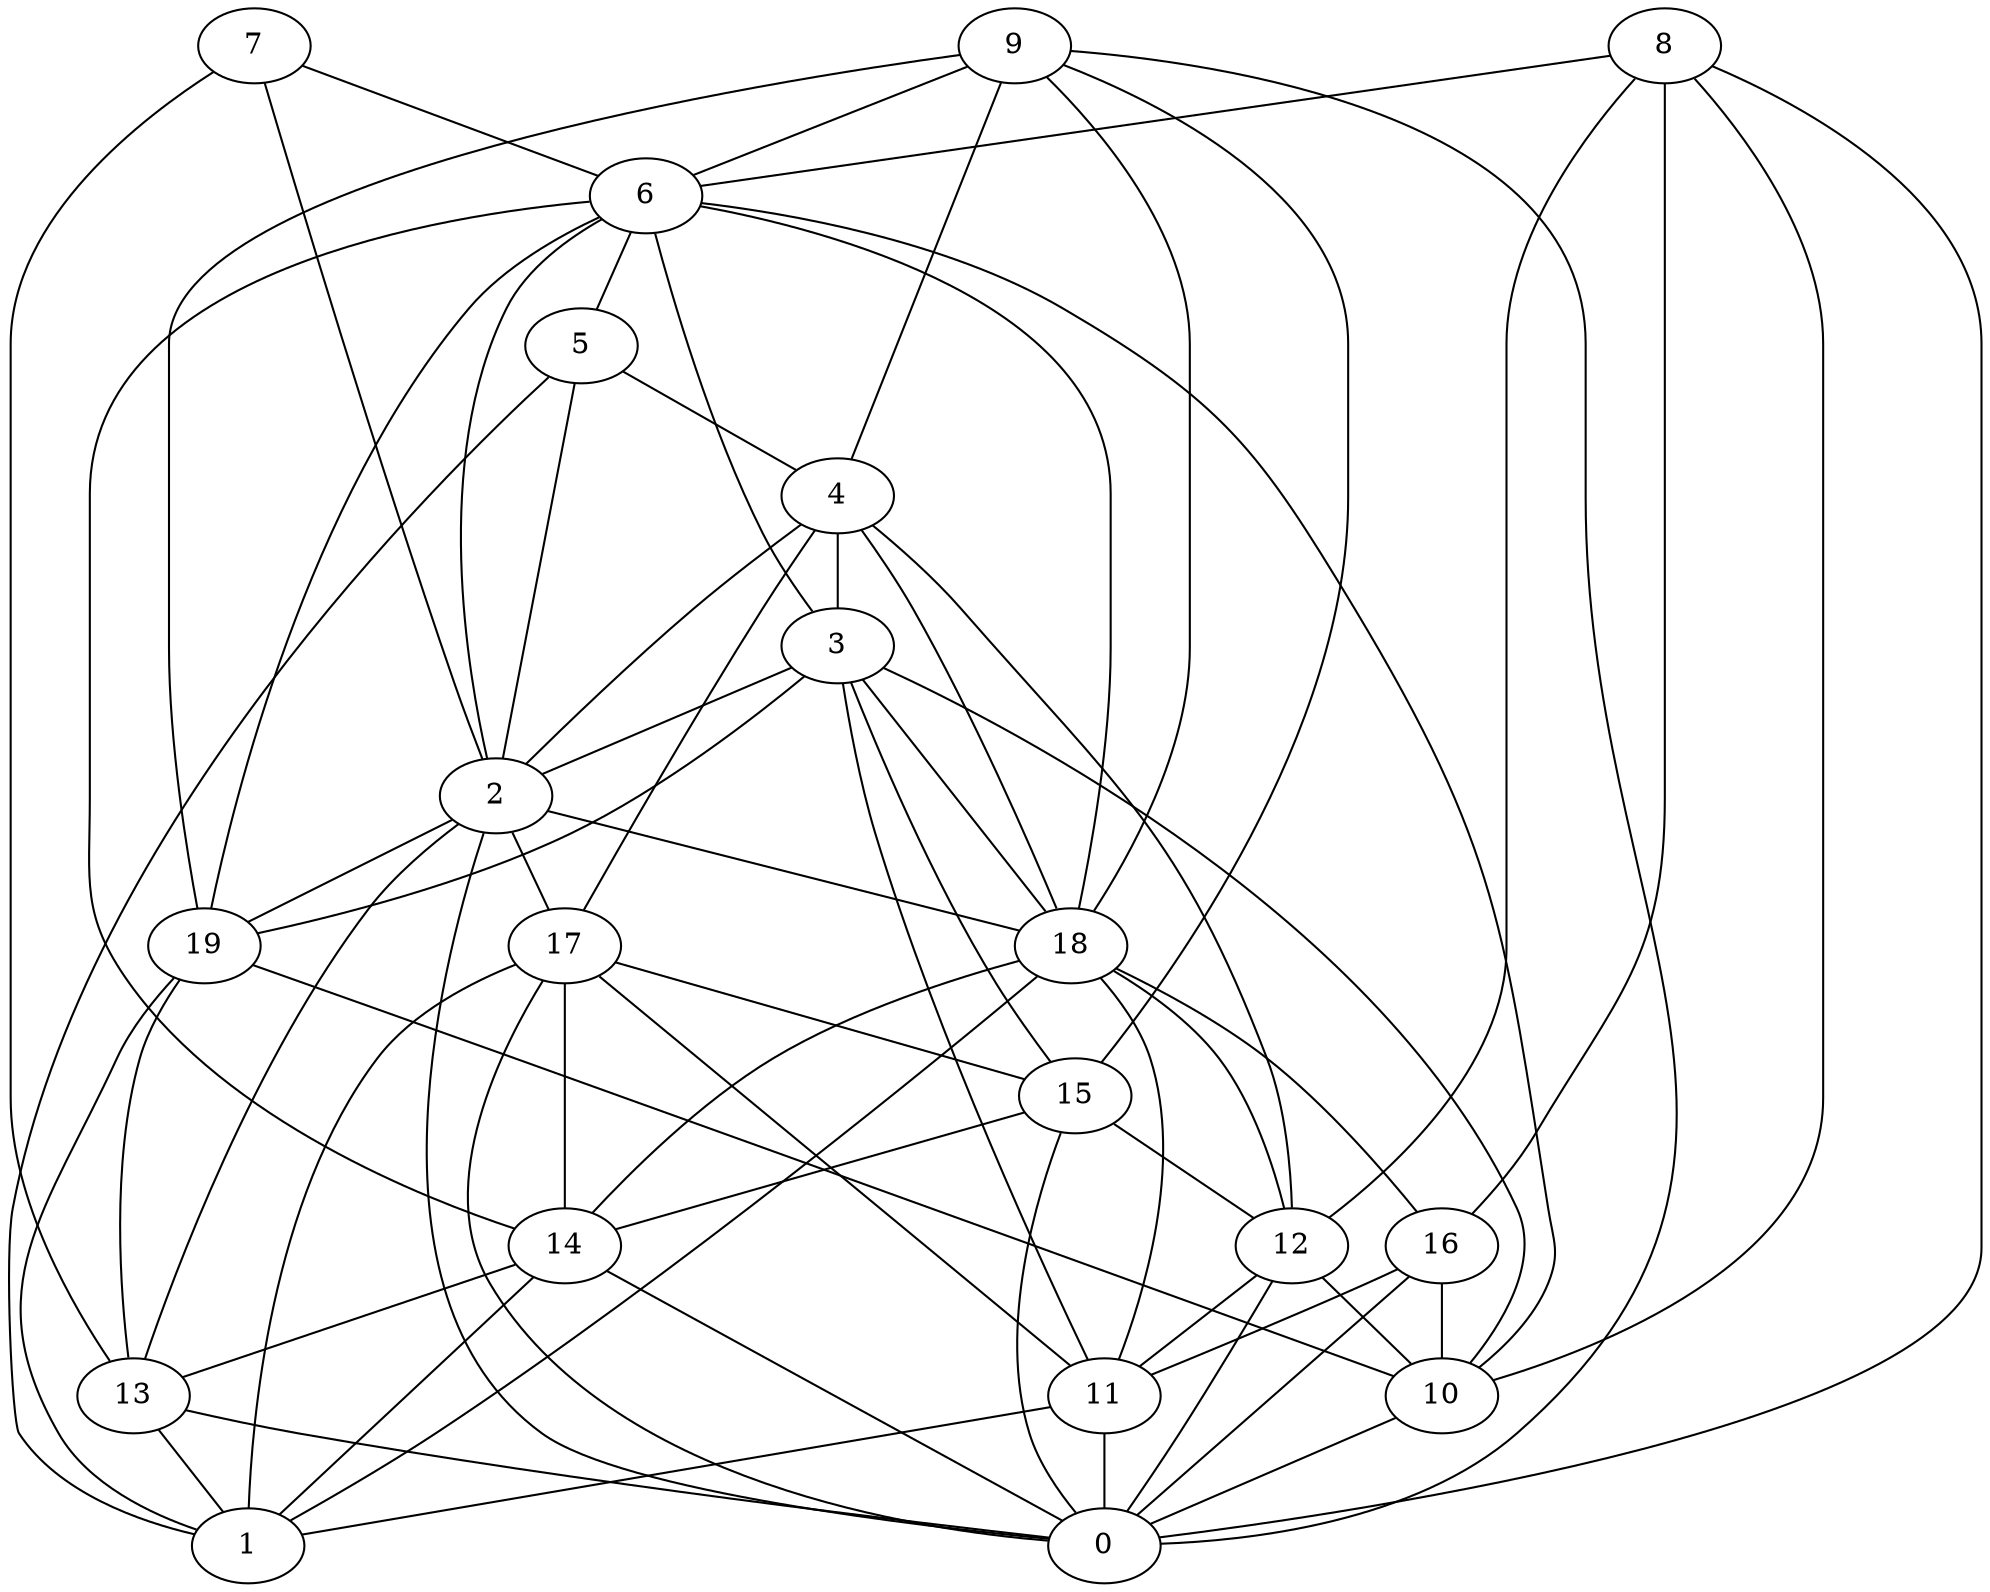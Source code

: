 digraph GG_graph {

subgraph G_graph {
edge [color = black]
"2" -> "19" [dir = none]
"2" -> "18" [dir = none]
"2" -> "13" [dir = none]
"15" -> "14" [dir = none]
"15" -> "12" [dir = none]
"8" -> "0" [dir = none]
"8" -> "12" [dir = none]
"12" -> "10" [dir = none]
"12" -> "11" [dir = none]
"5" -> "2" [dir = none]
"5" -> "1" [dir = none]
"11" -> "0" [dir = none]
"18" -> "12" [dir = none]
"18" -> "11" [dir = none]
"18" -> "14" [dir = none]
"14" -> "1" [dir = none]
"14" -> "13" [dir = none]
"14" -> "0" [dir = none]
"10" -> "0" [dir = none]
"7" -> "13" [dir = none]
"7" -> "2" [dir = none]
"17" -> "1" [dir = none]
"17" -> "11" [dir = none]
"17" -> "14" [dir = none]
"9" -> "15" [dir = none]
"9" -> "4" [dir = none]
"4" -> "2" [dir = none]
"4" -> "12" [dir = none]
"19" -> "13" [dir = none]
"19" -> "1" [dir = none]
"6" -> "14" [dir = none]
"6" -> "18" [dir = none]
"3" -> "10" [dir = none]
"3" -> "18" [dir = none]
"3" -> "2" [dir = none]
"3" -> "19" [dir = none]
"16" -> "11" [dir = none]
"16" -> "10" [dir = none]
"9" -> "0" [dir = none]
"9" -> "18" [dir = none]
"17" -> "15" [dir = none]
"11" -> "1" [dir = none]
"17" -> "0" [dir = none]
"18" -> "1" [dir = none]
"2" -> "17" [dir = none]
"8" -> "16" [dir = none]
"15" -> "0" [dir = none]
"6" -> "10" [dir = none]
"4" -> "18" [dir = none]
"3" -> "15" [dir = none]
"13" -> "0" [dir = none]
"9" -> "19" [dir = none]
"7" -> "6" [dir = none]
"13" -> "1" [dir = none]
"6" -> "5" [dir = none]
"8" -> "6" [dir = none]
"3" -> "11" [dir = none]
"5" -> "4" [dir = none]
"6" -> "2" [dir = none]
"6" -> "19" [dir = none]
"4" -> "17" [dir = none]
"2" -> "0" [dir = none]
"6" -> "3" [dir = none]
"8" -> "10" [dir = none]
"9" -> "6" [dir = none]
"18" -> "16" [dir = none]
"16" -> "0" [dir = none]
"12" -> "0" [dir = none]
"19" -> "10" [dir = none]
"4" -> "3" [dir = none]
}

}
